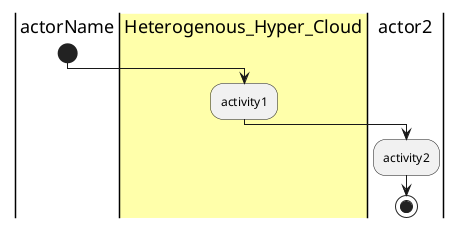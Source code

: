 @startuml
|actorName|
start
|#ffffaa|Heterogenous_Hyper_Cloud|
:activity1;
|actor2|
:activity2;
stop
@enduml
